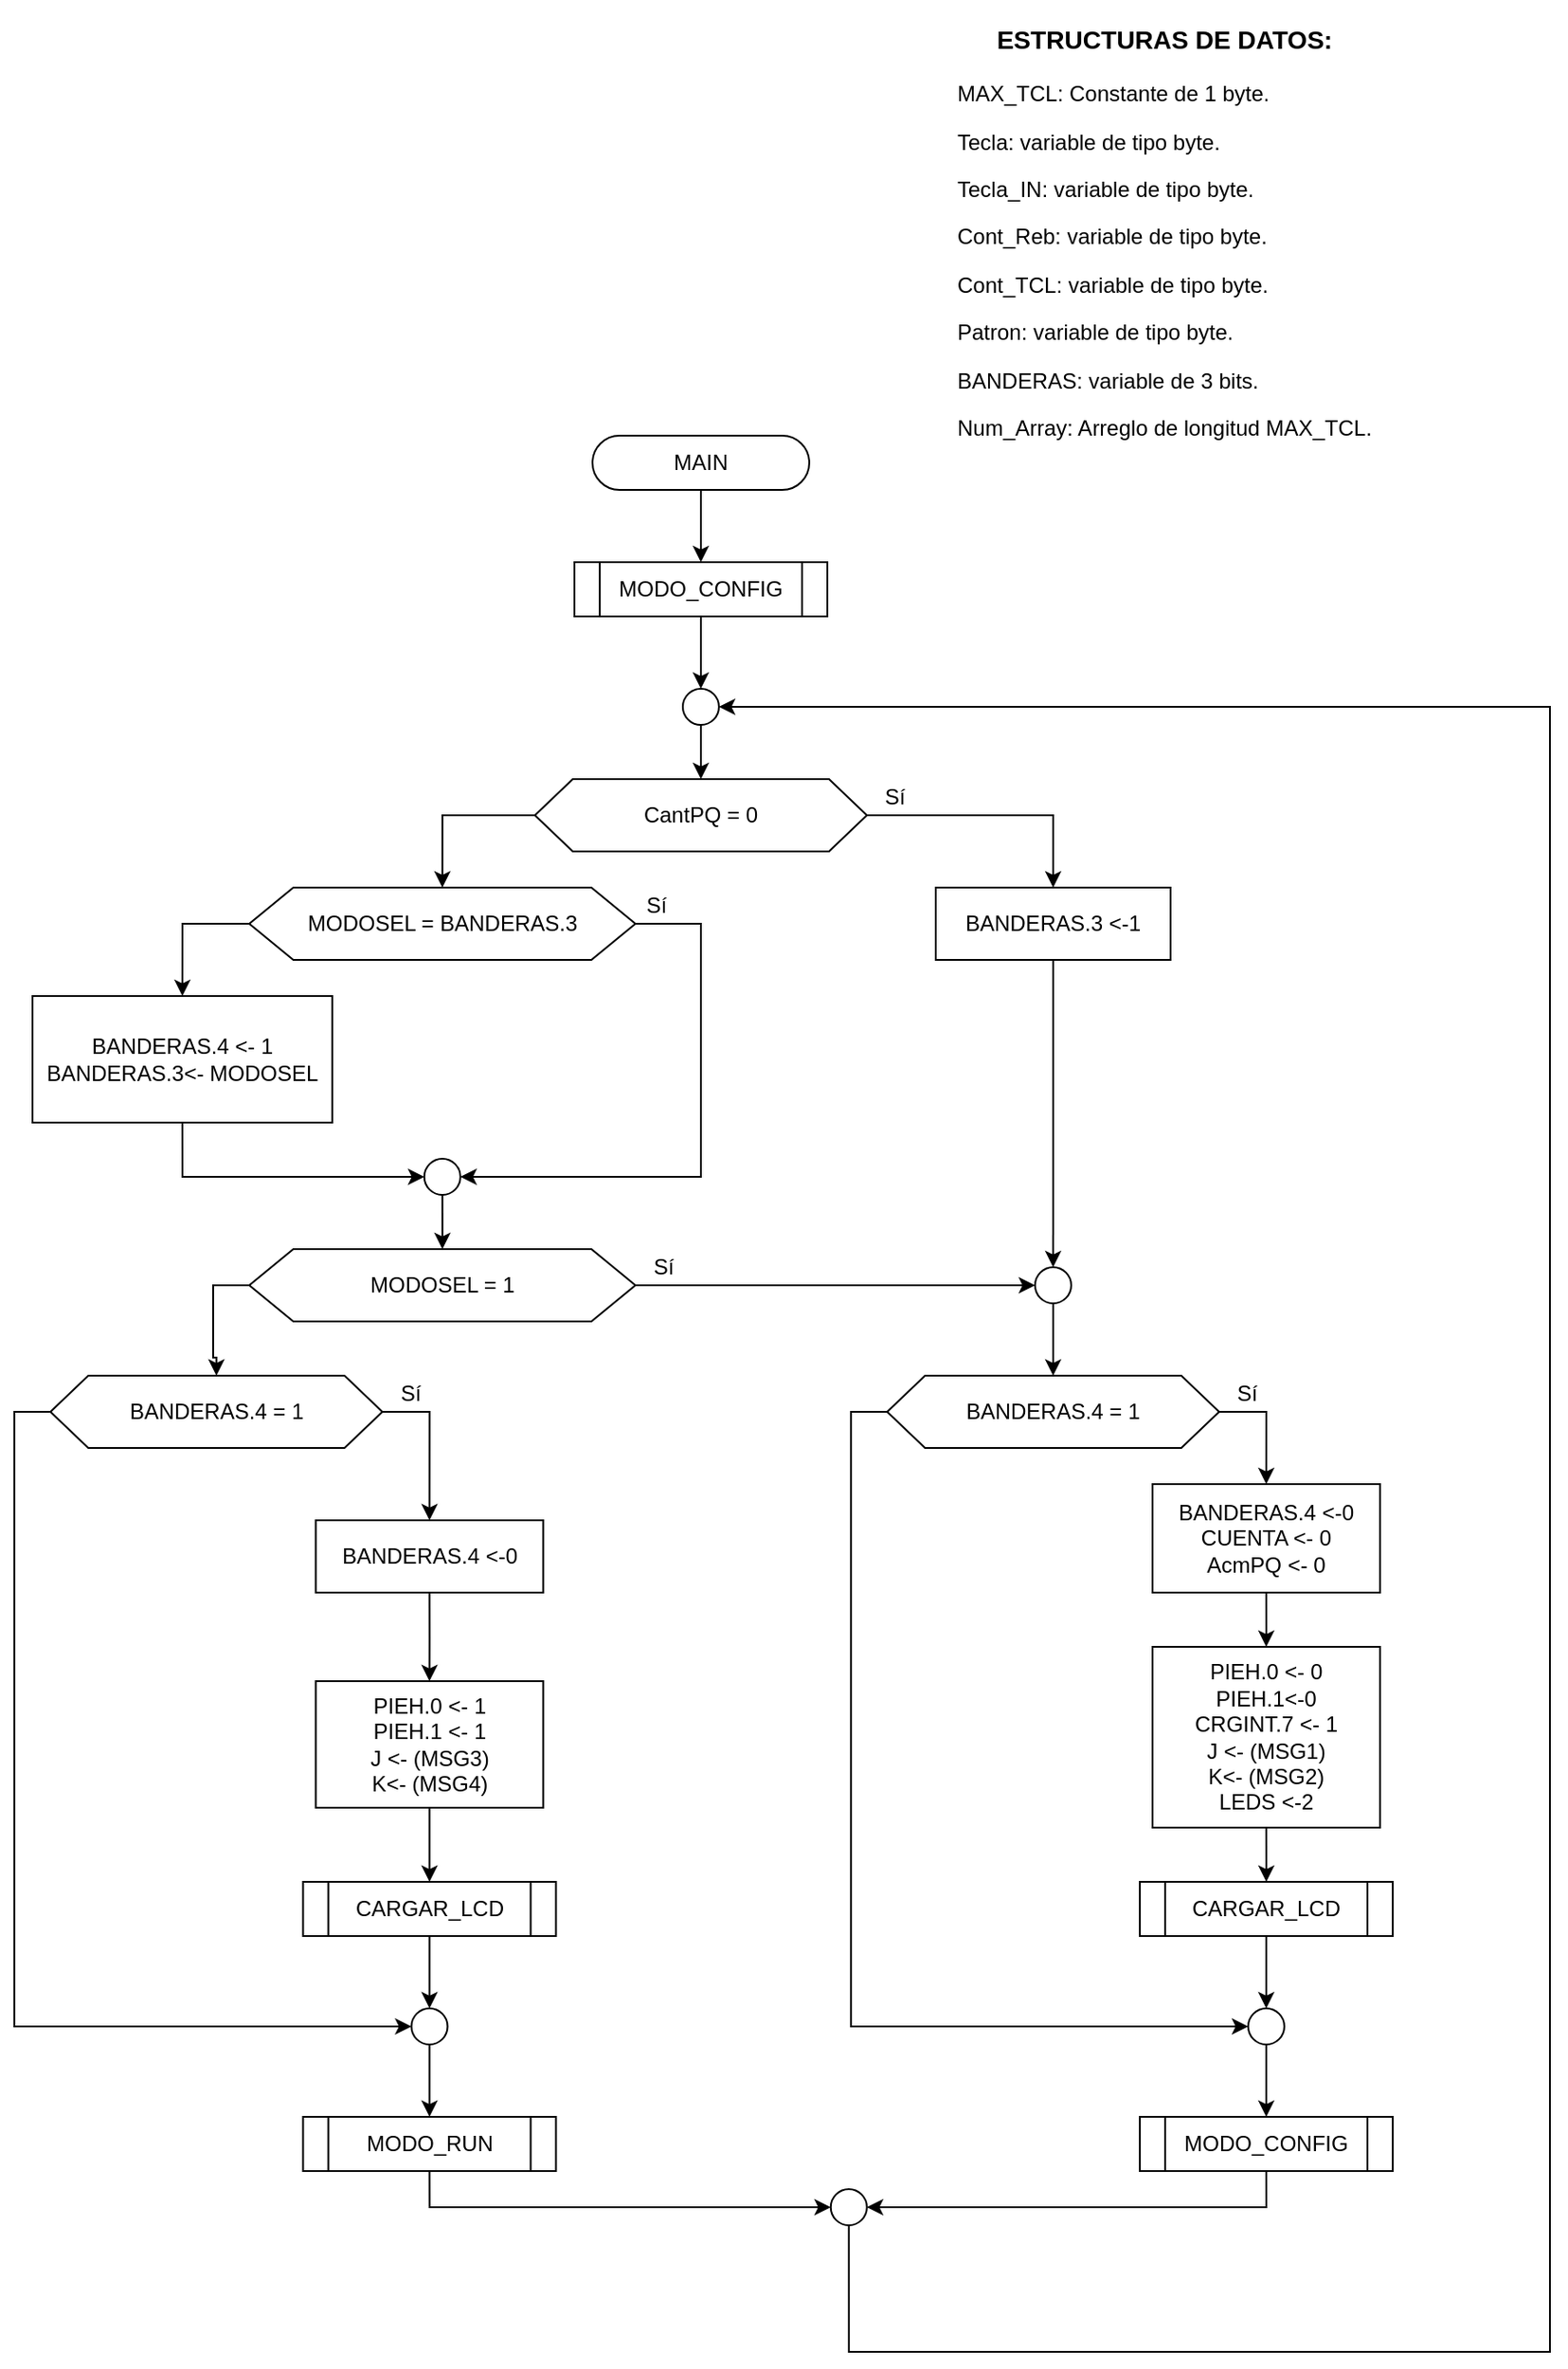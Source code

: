 <mxfile version="13.3.7" type="device"><diagram id="C5RBs43oDa-KdzZeNtuy" name="Page-1"><mxGraphModel dx="1228" dy="399" grid="1" gridSize="10" guides="1" tooltips="1" connect="1" arrows="1" fold="1" page="1" pageScale="1" pageWidth="827" pageHeight="1169" math="0" shadow="0"><root><mxCell id="WIyWlLk6GJQsqaUBKTNV-0"/><mxCell id="WIyWlLk6GJQsqaUBKTNV-1" parent="WIyWlLk6GJQsqaUBKTNV-0"/><mxCell id="udQdOlFwjfd5XkKeNRv3-1" style="edgeStyle=orthogonalEdgeStyle;rounded=0;orthogonalLoop=1;jettySize=auto;html=1;exitX=0.5;exitY=1;exitDx=0;exitDy=0;entryX=0.5;entryY=0;entryDx=0;entryDy=0;" edge="1" parent="WIyWlLk6GJQsqaUBKTNV-1" source="vaPE_WUe8z_q5Ny73QcH-1" target="udQdOlFwjfd5XkKeNRv3-0"><mxGeometry relative="1" as="geometry"/></mxCell><mxCell id="vaPE_WUe8z_q5Ny73QcH-1" value="MAIN" style="rounded=1;whiteSpace=wrap;html=1;fontSize=12;glass=0;strokeWidth=1;shadow=0;arcSize=50;" parent="WIyWlLk6GJQsqaUBKTNV-1" vertex="1"><mxGeometry x="179.99" y="800" width="120" height="30" as="geometry"/></mxCell><mxCell id="vaPE_WUe8z_q5Ny73QcH-20" value="&lt;h3 style=&quot;text-align: center&quot;&gt;ESTRUCTURAS DE DATOS:&lt;/h3&gt;&lt;p&gt;MAX_TCL: Constante de 1 byte.&lt;/p&gt;&lt;p&gt;Tecla: variable de tipo byte.&lt;/p&gt;&lt;p&gt;Tecla_IN: variable de tipo byte.&lt;/p&gt;&lt;p&gt;Cont_Reb: variable de tipo byte.&lt;br&gt;&lt;/p&gt;&lt;p&gt;Cont_TCL: variable de tipo byte.&lt;/p&gt;&lt;p&gt;Patron: variable de tipo byte.&lt;br&gt;&lt;/p&gt;&lt;p&gt;BANDERAS: variable de 3 bits.&lt;/p&gt;&lt;p&gt;Num_Array: Arreglo de longitud MAX_TCL.&lt;/p&gt;&lt;p&gt;&lt;br&gt;&lt;/p&gt;&lt;p&gt;&lt;/p&gt;" style="text;html=1;strokeColor=none;fillColor=none;align=left;verticalAlign=middle;whiteSpace=wrap;rounded=0;" parent="WIyWlLk6GJQsqaUBKTNV-1" vertex="1"><mxGeometry x="380" y="570" width="268.68" height="260" as="geometry"/></mxCell><mxCell id="vaPE_WUe8z_q5Ny73QcH-37" style="edgeStyle=orthogonalEdgeStyle;rounded=0;orthogonalLoop=1;jettySize=auto;html=1;exitX=1;exitY=0.5;exitDx=0;exitDy=0;entryX=0.5;entryY=0;entryDx=0;entryDy=0;" parent="WIyWlLk6GJQsqaUBKTNV-1" source="vaPE_WUe8z_q5Ny73QcH-31" target="vaPE_WUe8z_q5Ny73QcH-36" edge="1"><mxGeometry relative="1" as="geometry"/></mxCell><mxCell id="vaPE_WUe8z_q5Ny73QcH-62" style="edgeStyle=orthogonalEdgeStyle;rounded=0;orthogonalLoop=1;jettySize=auto;html=1;exitX=0;exitY=0.5;exitDx=0;exitDy=0;entryX=0.5;entryY=0;entryDx=0;entryDy=0;" parent="WIyWlLk6GJQsqaUBKTNV-1" source="vaPE_WUe8z_q5Ny73QcH-31" target="vaPE_WUe8z_q5Ny73QcH-61" edge="1"><mxGeometry relative="1" as="geometry"/></mxCell><mxCell id="vaPE_WUe8z_q5Ny73QcH-31" value="CantPQ = 0" style="shape=hexagon;perimeter=hexagonPerimeter2;whiteSpace=wrap;html=1;size=0.114;" parent="WIyWlLk6GJQsqaUBKTNV-1" vertex="1"><mxGeometry x="148.12" y="990" width="183.76" height="40" as="geometry"/></mxCell><mxCell id="vaPE_WUe8z_q5Ny73QcH-34" style="edgeStyle=orthogonalEdgeStyle;rounded=0;orthogonalLoop=1;jettySize=auto;html=1;exitX=0.5;exitY=1;exitDx=0;exitDy=0;entryX=0.5;entryY=0;entryDx=0;entryDy=0;" parent="WIyWlLk6GJQsqaUBKTNV-1" source="vaPE_WUe8z_q5Ny73QcH-32" target="vaPE_WUe8z_q5Ny73QcH-31" edge="1"><mxGeometry relative="1" as="geometry"/></mxCell><mxCell id="vaPE_WUe8z_q5Ny73QcH-32" value="" style="ellipse;whiteSpace=wrap;html=1;aspect=fixed;" parent="WIyWlLk6GJQsqaUBKTNV-1" vertex="1"><mxGeometry x="229.99" y="940" width="20" height="20" as="geometry"/></mxCell><mxCell id="vaPE_WUe8z_q5Ny73QcH-35" value="Sí" style="text;html=1;align=center;verticalAlign=middle;resizable=0;points=[];autosize=1;" parent="WIyWlLk6GJQsqaUBKTNV-1" vertex="1"><mxGeometry x="331.88" y="990" width="30" height="20" as="geometry"/></mxCell><mxCell id="vaPE_WUe8z_q5Ny73QcH-39" style="edgeStyle=orthogonalEdgeStyle;rounded=0;orthogonalLoop=1;jettySize=auto;html=1;exitX=0.5;exitY=1;exitDx=0;exitDy=0;entryX=0.5;entryY=0;entryDx=0;entryDy=0;" parent="WIyWlLk6GJQsqaUBKTNV-1" source="vaPE_WUe8z_q5Ny73QcH-36" target="vaPE_WUe8z_q5Ny73QcH-38" edge="1"><mxGeometry relative="1" as="geometry"/></mxCell><mxCell id="vaPE_WUe8z_q5Ny73QcH-36" value="BANDERAS.3 &amp;lt;-1" style="rounded=0;whiteSpace=wrap;html=1;" parent="WIyWlLk6GJQsqaUBKTNV-1" vertex="1"><mxGeometry x="370" y="1050" width="129.99" height="40" as="geometry"/></mxCell><mxCell id="vaPE_WUe8z_q5Ny73QcH-41" style="edgeStyle=orthogonalEdgeStyle;rounded=0;orthogonalLoop=1;jettySize=auto;html=1;exitX=0.5;exitY=1;exitDx=0;exitDy=0;" parent="WIyWlLk6GJQsqaUBKTNV-1" source="vaPE_WUe8z_q5Ny73QcH-38" target="vaPE_WUe8z_q5Ny73QcH-40" edge="1"><mxGeometry relative="1" as="geometry"/></mxCell><mxCell id="vaPE_WUe8z_q5Ny73QcH-38" value="" style="ellipse;whiteSpace=wrap;html=1;aspect=fixed;" parent="WIyWlLk6GJQsqaUBKTNV-1" vertex="1"><mxGeometry x="424.99" y="1260" width="20" height="20" as="geometry"/></mxCell><mxCell id="vaPE_WUe8z_q5Ny73QcH-43" style="edgeStyle=orthogonalEdgeStyle;rounded=0;orthogonalLoop=1;jettySize=auto;html=1;exitX=0;exitY=0.5;exitDx=0;exitDy=0;entryX=0;entryY=0.5;entryDx=0;entryDy=0;" parent="WIyWlLk6GJQsqaUBKTNV-1" source="vaPE_WUe8z_q5Ny73QcH-40" target="vaPE_WUe8z_q5Ny73QcH-42" edge="1"><mxGeometry relative="1" as="geometry"/></mxCell><mxCell id="vaPE_WUe8z_q5Ny73QcH-45" style="edgeStyle=orthogonalEdgeStyle;rounded=0;orthogonalLoop=1;jettySize=auto;html=1;exitX=1;exitY=0.5;exitDx=0;exitDy=0;entryX=0.5;entryY=0;entryDx=0;entryDy=0;" parent="WIyWlLk6GJQsqaUBKTNV-1" source="vaPE_WUe8z_q5Ny73QcH-40" target="vaPE_WUe8z_q5Ny73QcH-44" edge="1"><mxGeometry relative="1" as="geometry"/></mxCell><mxCell id="vaPE_WUe8z_q5Ny73QcH-40" value="BANDERAS.4 = 1" style="shape=hexagon;perimeter=hexagonPerimeter2;whiteSpace=wrap;html=1;size=0.114;" parent="WIyWlLk6GJQsqaUBKTNV-1" vertex="1"><mxGeometry x="343.13" y="1320" width="183.76" height="40" as="geometry"/></mxCell><mxCell id="vaPE_WUe8z_q5Ny73QcH-54" style="edgeStyle=orthogonalEdgeStyle;rounded=0;orthogonalLoop=1;jettySize=auto;html=1;exitX=0.5;exitY=1;exitDx=0;exitDy=0;entryX=0.5;entryY=0;entryDx=0;entryDy=0;" parent="WIyWlLk6GJQsqaUBKTNV-1" source="vaPE_WUe8z_q5Ny73QcH-42" target="vaPE_WUe8z_q5Ny73QcH-52" edge="1"><mxGeometry relative="1" as="geometry"/></mxCell><mxCell id="vaPE_WUe8z_q5Ny73QcH-42" value="" style="ellipse;whiteSpace=wrap;html=1;aspect=fixed;" parent="WIyWlLk6GJQsqaUBKTNV-1" vertex="1"><mxGeometry x="542.97" y="1670" width="20" height="20" as="geometry"/></mxCell><mxCell id="vaPE_WUe8z_q5Ny73QcH-51" style="edgeStyle=orthogonalEdgeStyle;rounded=0;orthogonalLoop=1;jettySize=auto;html=1;exitX=0.5;exitY=1;exitDx=0;exitDy=0;" parent="WIyWlLk6GJQsqaUBKTNV-1" source="vaPE_WUe8z_q5Ny73QcH-44" target="vaPE_WUe8z_q5Ny73QcH-47" edge="1"><mxGeometry relative="1" as="geometry"/></mxCell><mxCell id="vaPE_WUe8z_q5Ny73QcH-44" value="&lt;span&gt;BANDERAS.4 &amp;lt;-0&lt;br&gt;&lt;/span&gt;CUENTA &amp;lt;- 0&lt;br&gt;&lt;span&gt;AcmPQ &amp;lt;- 0&lt;br&gt;&lt;/span&gt;" style="rounded=0;whiteSpace=wrap;html=1;" parent="WIyWlLk6GJQsqaUBKTNV-1" vertex="1"><mxGeometry x="490.01" y="1380" width="125.92" height="60" as="geometry"/></mxCell><mxCell id="vaPE_WUe8z_q5Ny73QcH-50" style="edgeStyle=orthogonalEdgeStyle;rounded=0;orthogonalLoop=1;jettySize=auto;html=1;exitX=0.5;exitY=1;exitDx=0;exitDy=0;" parent="WIyWlLk6GJQsqaUBKTNV-1" source="vaPE_WUe8z_q5Ny73QcH-47" target="vaPE_WUe8z_q5Ny73QcH-48" edge="1"><mxGeometry relative="1" as="geometry"/></mxCell><mxCell id="vaPE_WUe8z_q5Ny73QcH-47" value="&lt;span&gt;PIEH.0 &amp;lt;- 0&lt;br&gt;PIEH.1&amp;lt;-0&lt;br&gt;CRGINT.7 &amp;lt;- 1&lt;br&gt;J &amp;lt;- (MSG1)&lt;br&gt;K&amp;lt;- (MSG2)&lt;br&gt;LEDS &amp;lt;-2&lt;br&gt;&lt;/span&gt;" style="rounded=0;whiteSpace=wrap;html=1;" parent="WIyWlLk6GJQsqaUBKTNV-1" vertex="1"><mxGeometry x="490.01" y="1470" width="125.92" height="100" as="geometry"/></mxCell><mxCell id="vaPE_WUe8z_q5Ny73QcH-49" style="edgeStyle=orthogonalEdgeStyle;rounded=0;orthogonalLoop=1;jettySize=auto;html=1;exitX=0.5;exitY=1;exitDx=0;exitDy=0;entryX=0.5;entryY=0;entryDx=0;entryDy=0;" parent="WIyWlLk6GJQsqaUBKTNV-1" source="vaPE_WUe8z_q5Ny73QcH-48" target="vaPE_WUe8z_q5Ny73QcH-42" edge="1"><mxGeometry relative="1" as="geometry"/></mxCell><mxCell id="vaPE_WUe8z_q5Ny73QcH-48" value="CARGAR_LCD" style="shape=process;whiteSpace=wrap;html=1;backgroundOutline=1;" parent="WIyWlLk6GJQsqaUBKTNV-1" vertex="1"><mxGeometry x="482.97" y="1600" width="140" height="30" as="geometry"/></mxCell><mxCell id="vaPE_WUe8z_q5Ny73QcH-56" style="edgeStyle=orthogonalEdgeStyle;rounded=0;orthogonalLoop=1;jettySize=auto;html=1;exitX=0.5;exitY=1;exitDx=0;exitDy=0;entryX=1;entryY=0.5;entryDx=0;entryDy=0;" parent="WIyWlLk6GJQsqaUBKTNV-1" source="vaPE_WUe8z_q5Ny73QcH-52" target="vaPE_WUe8z_q5Ny73QcH-55" edge="1"><mxGeometry relative="1" as="geometry"/></mxCell><mxCell id="vaPE_WUe8z_q5Ny73QcH-52" value="MODO_CONFIG" style="shape=process;whiteSpace=wrap;html=1;backgroundOutline=1;" parent="WIyWlLk6GJQsqaUBKTNV-1" vertex="1"><mxGeometry x="482.97" y="1730" width="140" height="30" as="geometry"/></mxCell><mxCell id="vaPE_WUe8z_q5Ny73QcH-60" style="edgeStyle=orthogonalEdgeStyle;rounded=0;orthogonalLoop=1;jettySize=auto;html=1;exitX=0.5;exitY=1;exitDx=0;exitDy=0;entryX=1;entryY=0.5;entryDx=0;entryDy=0;" parent="WIyWlLk6GJQsqaUBKTNV-1" source="vaPE_WUe8z_q5Ny73QcH-55" target="vaPE_WUe8z_q5Ny73QcH-32" edge="1"><mxGeometry relative="1" as="geometry"><Array as="points"><mxPoint x="322" y="1860"/><mxPoint x="710" y="1860"/><mxPoint x="710" y="950"/></Array></mxGeometry></mxCell><mxCell id="vaPE_WUe8z_q5Ny73QcH-55" value="" style="ellipse;whiteSpace=wrap;html=1;aspect=fixed;" parent="WIyWlLk6GJQsqaUBKTNV-1" vertex="1"><mxGeometry x="311.88" y="1770" width="20" height="20" as="geometry"/></mxCell><mxCell id="vaPE_WUe8z_q5Ny73QcH-58" style="edgeStyle=orthogonalEdgeStyle;rounded=0;orthogonalLoop=1;jettySize=auto;html=1;exitX=0.5;exitY=1;exitDx=0;exitDy=0;entryX=0;entryY=0.5;entryDx=0;entryDy=0;" parent="WIyWlLk6GJQsqaUBKTNV-1" source="vaPE_WUe8z_q5Ny73QcH-57" target="vaPE_WUe8z_q5Ny73QcH-55" edge="1"><mxGeometry relative="1" as="geometry"/></mxCell><mxCell id="vaPE_WUe8z_q5Ny73QcH-57" value="MODO_RUN" style="shape=process;whiteSpace=wrap;html=1;backgroundOutline=1;" parent="WIyWlLk6GJQsqaUBKTNV-1" vertex="1"><mxGeometry x="19.76" y="1730" width="140" height="30" as="geometry"/></mxCell><mxCell id="vaPE_WUe8z_q5Ny73QcH-67" style="edgeStyle=orthogonalEdgeStyle;rounded=0;orthogonalLoop=1;jettySize=auto;html=1;exitX=1;exitY=0.5;exitDx=0;exitDy=0;entryX=1;entryY=0.5;entryDx=0;entryDy=0;" parent="WIyWlLk6GJQsqaUBKTNV-1" source="vaPE_WUe8z_q5Ny73QcH-61" target="vaPE_WUe8z_q5Ny73QcH-63" edge="1"><mxGeometry relative="1" as="geometry"><Array as="points"><mxPoint x="240" y="1070"/><mxPoint x="240" y="1210"/></Array></mxGeometry></mxCell><mxCell id="vaPE_WUe8z_q5Ny73QcH-71" style="edgeStyle=orthogonalEdgeStyle;rounded=0;orthogonalLoop=1;jettySize=auto;html=1;exitX=0;exitY=0.5;exitDx=0;exitDy=0;entryX=0.5;entryY=0;entryDx=0;entryDy=0;" parent="WIyWlLk6GJQsqaUBKTNV-1" source="vaPE_WUe8z_q5Ny73QcH-61" target="vaPE_WUe8z_q5Ny73QcH-69" edge="1"><mxGeometry relative="1" as="geometry"/></mxCell><mxCell id="vaPE_WUe8z_q5Ny73QcH-61" value="MODOSEL = BANDERAS.3" style="shape=hexagon;perimeter=hexagonPerimeter2;whiteSpace=wrap;html=1;size=0.114;" parent="WIyWlLk6GJQsqaUBKTNV-1" vertex="1"><mxGeometry x="-10" y="1050" width="213.76" height="40" as="geometry"/></mxCell><mxCell id="vaPE_WUe8z_q5Ny73QcH-74" style="edgeStyle=orthogonalEdgeStyle;rounded=0;orthogonalLoop=1;jettySize=auto;html=1;exitX=0.5;exitY=1;exitDx=0;exitDy=0;" parent="WIyWlLk6GJQsqaUBKTNV-1" source="vaPE_WUe8z_q5Ny73QcH-63" target="vaPE_WUe8z_q5Ny73QcH-73" edge="1"><mxGeometry relative="1" as="geometry"/></mxCell><mxCell id="vaPE_WUe8z_q5Ny73QcH-63" value="" style="ellipse;whiteSpace=wrap;html=1;aspect=fixed;" parent="WIyWlLk6GJQsqaUBKTNV-1" vertex="1"><mxGeometry x="86.88" y="1200" width="20" height="20" as="geometry"/></mxCell><mxCell id="vaPE_WUe8z_q5Ny73QcH-65" value="Sí" style="text;html=1;align=center;verticalAlign=middle;resizable=0;points=[];autosize=1;" parent="WIyWlLk6GJQsqaUBKTNV-1" vertex="1"><mxGeometry x="526.89" y="1320" width="30" height="20" as="geometry"/></mxCell><mxCell id="vaPE_WUe8z_q5Ny73QcH-70" style="edgeStyle=orthogonalEdgeStyle;rounded=0;orthogonalLoop=1;jettySize=auto;html=1;exitX=0.5;exitY=1;exitDx=0;exitDy=0;entryX=0;entryY=0.5;entryDx=0;entryDy=0;" parent="WIyWlLk6GJQsqaUBKTNV-1" source="vaPE_WUe8z_q5Ny73QcH-69" target="vaPE_WUe8z_q5Ny73QcH-63" edge="1"><mxGeometry relative="1" as="geometry"/></mxCell><mxCell id="vaPE_WUe8z_q5Ny73QcH-69" value="&lt;span&gt;BANDERAS.4 &amp;lt;- 1&lt;br&gt;&lt;/span&gt;BANDERAS.3&amp;lt;- MODOSEL" style="rounded=0;whiteSpace=wrap;html=1;" parent="WIyWlLk6GJQsqaUBKTNV-1" vertex="1"><mxGeometry x="-130" y="1110" width="165.92" height="70" as="geometry"/></mxCell><mxCell id="vaPE_WUe8z_q5Ny73QcH-72" value="Sí" style="text;html=1;align=center;verticalAlign=middle;resizable=0;points=[];autosize=1;" parent="WIyWlLk6GJQsqaUBKTNV-1" vertex="1"><mxGeometry x="199.99" y="1050" width="30" height="20" as="geometry"/></mxCell><mxCell id="vaPE_WUe8z_q5Ny73QcH-75" style="edgeStyle=orthogonalEdgeStyle;rounded=0;orthogonalLoop=1;jettySize=auto;html=1;exitX=1;exitY=0.5;exitDx=0;exitDy=0;entryX=0;entryY=0.5;entryDx=0;entryDy=0;" parent="WIyWlLk6GJQsqaUBKTNV-1" source="vaPE_WUe8z_q5Ny73QcH-73" target="vaPE_WUe8z_q5Ny73QcH-38" edge="1"><mxGeometry relative="1" as="geometry"><Array as="points"><mxPoint x="320" y="1270"/><mxPoint x="320" y="1270"/></Array></mxGeometry></mxCell><mxCell id="vaPE_WUe8z_q5Ny73QcH-91" style="edgeStyle=orthogonalEdgeStyle;rounded=0;orthogonalLoop=1;jettySize=auto;html=1;exitX=0;exitY=0.5;exitDx=0;exitDy=0;entryX=0.5;entryY=0;entryDx=0;entryDy=0;" parent="WIyWlLk6GJQsqaUBKTNV-1" source="vaPE_WUe8z_q5Ny73QcH-73" target="vaPE_WUe8z_q5Ny73QcH-82" edge="1"><mxGeometry relative="1" as="geometry"/></mxCell><mxCell id="vaPE_WUe8z_q5Ny73QcH-73" value="MODOSEL = 1" style="shape=hexagon;perimeter=hexagonPerimeter2;whiteSpace=wrap;html=1;size=0.114;" parent="WIyWlLk6GJQsqaUBKTNV-1" vertex="1"><mxGeometry x="-10" y="1250" width="213.76" height="40" as="geometry"/></mxCell><mxCell id="vaPE_WUe8z_q5Ny73QcH-79" value="Sí" style="text;html=1;align=center;verticalAlign=middle;resizable=0;points=[];autosize=1;" parent="WIyWlLk6GJQsqaUBKTNV-1" vertex="1"><mxGeometry x="203.76" y="1250" width="30" height="20" as="geometry"/></mxCell><mxCell id="vaPE_WUe8z_q5Ny73QcH-81" style="edgeStyle=orthogonalEdgeStyle;rounded=0;orthogonalLoop=1;jettySize=auto;html=1;exitX=1;exitY=0.5;exitDx=0;exitDy=0;entryX=0.5;entryY=0;entryDx=0;entryDy=0;" parent="WIyWlLk6GJQsqaUBKTNV-1" source="vaPE_WUe8z_q5Ny73QcH-82" target="vaPE_WUe8z_q5Ny73QcH-85" edge="1"><mxGeometry relative="1" as="geometry"/></mxCell><mxCell id="vaPE_WUe8z_q5Ny73QcH-94" style="edgeStyle=orthogonalEdgeStyle;rounded=0;orthogonalLoop=1;jettySize=auto;html=1;exitX=0;exitY=0.5;exitDx=0;exitDy=0;entryX=0;entryY=0.5;entryDx=0;entryDy=0;" parent="WIyWlLk6GJQsqaUBKTNV-1" source="vaPE_WUe8z_q5Ny73QcH-82" target="vaPE_WUe8z_q5Ny73QcH-83" edge="1"><mxGeometry relative="1" as="geometry"/></mxCell><mxCell id="vaPE_WUe8z_q5Ny73QcH-82" value="BANDERAS.4 = 1" style="shape=hexagon;perimeter=hexagonPerimeter2;whiteSpace=wrap;html=1;size=0.114;" parent="WIyWlLk6GJQsqaUBKTNV-1" vertex="1"><mxGeometry x="-120.08" y="1320" width="183.76" height="40" as="geometry"/></mxCell><mxCell id="vaPE_WUe8z_q5Ny73QcH-93" style="edgeStyle=orthogonalEdgeStyle;rounded=0;orthogonalLoop=1;jettySize=auto;html=1;exitX=0.5;exitY=1;exitDx=0;exitDy=0;entryX=0.5;entryY=0;entryDx=0;entryDy=0;" parent="WIyWlLk6GJQsqaUBKTNV-1" source="vaPE_WUe8z_q5Ny73QcH-83" target="vaPE_WUe8z_q5Ny73QcH-57" edge="1"><mxGeometry relative="1" as="geometry"/></mxCell><mxCell id="vaPE_WUe8z_q5Ny73QcH-83" value="" style="ellipse;whiteSpace=wrap;html=1;aspect=fixed;" parent="WIyWlLk6GJQsqaUBKTNV-1" vertex="1"><mxGeometry x="79.76" y="1670" width="20" height="20" as="geometry"/></mxCell><mxCell id="vaPE_WUe8z_q5Ny73QcH-84" style="edgeStyle=orthogonalEdgeStyle;rounded=0;orthogonalLoop=1;jettySize=auto;html=1;exitX=0.5;exitY=1;exitDx=0;exitDy=0;" parent="WIyWlLk6GJQsqaUBKTNV-1" source="vaPE_WUe8z_q5Ny73QcH-85" target="vaPE_WUe8z_q5Ny73QcH-87" edge="1"><mxGeometry relative="1" as="geometry"/></mxCell><mxCell id="vaPE_WUe8z_q5Ny73QcH-85" value="&lt;span&gt;BANDERAS.4 &amp;lt;-0&lt;br&gt;&lt;/span&gt;" style="rounded=0;whiteSpace=wrap;html=1;" parent="WIyWlLk6GJQsqaUBKTNV-1" vertex="1"><mxGeometry x="26.8" y="1400" width="125.92" height="40" as="geometry"/></mxCell><mxCell id="vaPE_WUe8z_q5Ny73QcH-86" style="edgeStyle=orthogonalEdgeStyle;rounded=0;orthogonalLoop=1;jettySize=auto;html=1;exitX=0.5;exitY=1;exitDx=0;exitDy=0;" parent="WIyWlLk6GJQsqaUBKTNV-1" source="vaPE_WUe8z_q5Ny73QcH-87" target="vaPE_WUe8z_q5Ny73QcH-89" edge="1"><mxGeometry relative="1" as="geometry"/></mxCell><mxCell id="vaPE_WUe8z_q5Ny73QcH-87" value="PIEH.0 &amp;lt;- 1&lt;br&gt;PIEH.1 &amp;lt;- 1&lt;br&gt;J &amp;lt;- (MSG3)&lt;br&gt;K&amp;lt;- (MSG4)&lt;span&gt;&lt;br&gt;&lt;/span&gt;" style="rounded=0;whiteSpace=wrap;html=1;" parent="WIyWlLk6GJQsqaUBKTNV-1" vertex="1"><mxGeometry x="26.8" y="1489" width="125.92" height="70" as="geometry"/></mxCell><mxCell id="vaPE_WUe8z_q5Ny73QcH-92" style="edgeStyle=orthogonalEdgeStyle;rounded=0;orthogonalLoop=1;jettySize=auto;html=1;exitX=0.5;exitY=1;exitDx=0;exitDy=0;entryX=0.5;entryY=0;entryDx=0;entryDy=0;" parent="WIyWlLk6GJQsqaUBKTNV-1" source="vaPE_WUe8z_q5Ny73QcH-89" target="vaPE_WUe8z_q5Ny73QcH-83" edge="1"><mxGeometry relative="1" as="geometry"/></mxCell><mxCell id="vaPE_WUe8z_q5Ny73QcH-89" value="CARGAR_LCD" style="shape=process;whiteSpace=wrap;html=1;backgroundOutline=1;" parent="WIyWlLk6GJQsqaUBKTNV-1" vertex="1"><mxGeometry x="19.76" y="1600" width="140" height="30" as="geometry"/></mxCell><mxCell id="vaPE_WUe8z_q5Ny73QcH-90" value="Sí" style="text;html=1;align=center;verticalAlign=middle;resizable=0;points=[];autosize=1;" parent="WIyWlLk6GJQsqaUBKTNV-1" vertex="1"><mxGeometry x="63.68" y="1320" width="30" height="20" as="geometry"/></mxCell><mxCell id="udQdOlFwjfd5XkKeNRv3-2" style="edgeStyle=orthogonalEdgeStyle;rounded=0;orthogonalLoop=1;jettySize=auto;html=1;exitX=0.5;exitY=1;exitDx=0;exitDy=0;entryX=0.5;entryY=0;entryDx=0;entryDy=0;" edge="1" parent="WIyWlLk6GJQsqaUBKTNV-1" source="udQdOlFwjfd5XkKeNRv3-0" target="vaPE_WUe8z_q5Ny73QcH-32"><mxGeometry relative="1" as="geometry"/></mxCell><mxCell id="udQdOlFwjfd5XkKeNRv3-0" value="MODO_CONFIG" style="shape=process;whiteSpace=wrap;html=1;backgroundOutline=1;" vertex="1" parent="WIyWlLk6GJQsqaUBKTNV-1"><mxGeometry x="169.99" y="870" width="140" height="30" as="geometry"/></mxCell></root></mxGraphModel></diagram></mxfile>